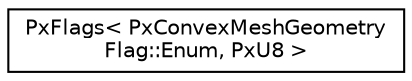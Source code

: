 digraph "Graphical Class Hierarchy"
{
  edge [fontname="Helvetica",fontsize="10",labelfontname="Helvetica",labelfontsize="10"];
  node [fontname="Helvetica",fontsize="10",shape=record];
  rankdir="LR";
  Node0 [label="PxFlags\< PxConvexMeshGeometry\lFlag::Enum, PxU8 \>",height=0.2,width=0.4,color="black", fillcolor="white", style="filled",URL="$classPxFlags.html"];
}
